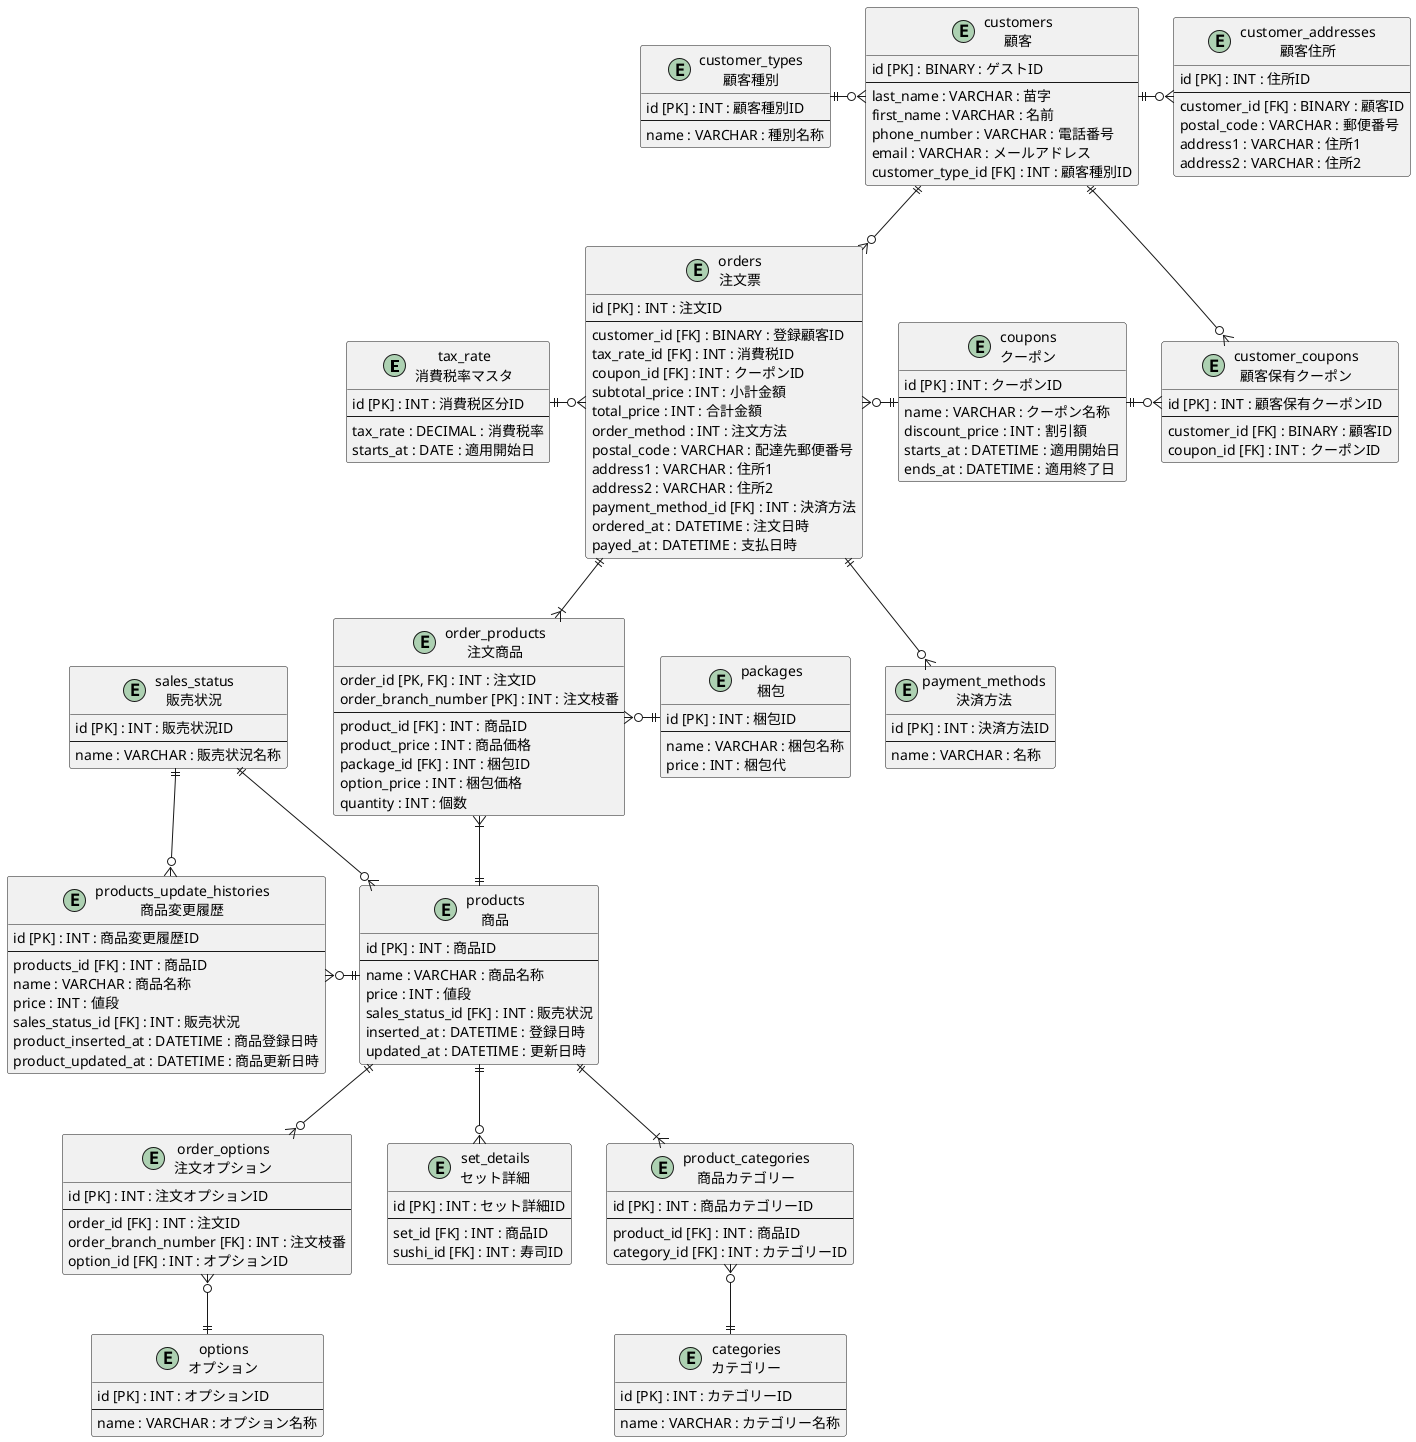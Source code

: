 @startuml dbModeling1
    Entity "tax_rate\n消費税率マスタ" as t_r{
        id [PK] : INT : 消費税区分ID
        --
        tax_rate : DECIMAL : 消費税率
        starts_at : DATE : 適用開始日
    }

    Entity "customers\n顧客" as cst {
        id [PK] : BINARY : ゲストID
        --
        last_name : VARCHAR : 苗字
        first_name : VARCHAR : 名前
        phone_number : VARCHAR : 電話番号
        email : VARCHAR : メールアドレス
        customer_type_id [FK] : INT : 顧客種別ID
    }

    Entity "customer_types\n顧客種別" as c_t{
        id [PK] : INT : 顧客種別ID
        --
        name : VARCHAR : 種別名称
    }

    Entity "customer_addresses\n顧客住所" as c_a{
        id [PK] : INT : 住所ID
        --
        customer_id [FK] : BINARY : 顧客ID
        postal_code : VARCHAR : 郵便番号
        address1 : VARCHAR : 住所1
        address2 : VARCHAR : 住所2
    }

    Entity "customer_coupons\n顧客保有クーポン" as c_c{
        id [PK] : INT : 顧客保有クーポンID
        --
        customer_id [FK] : BINARY : 顧客ID
        coupon_id [FK] : INT : クーポンID
    }

    Entity "payment_methods\n決済方法" as p_m{
        id [PK] : INT : 決済方法ID
        --
        name : VARCHAR : 名称
    }

    Entity "coupons\nクーポン" as cpn{
        id [PK] : INT : クーポンID
        --
        name : VARCHAR : クーポン名称
        discount_price : INT : 割引額
        starts_at : DATETIME : 適用開始日
        ends_at : DATETIME : 適用終了日
    }

    Entity "orders\n注文票" as o {
        id [PK] : INT : 注文ID
        --
        customer_id [FK] : BINARY : 登録顧客ID
        tax_rate_id [FK] : INT : 消費税ID
        coupon_id [FK] : INT : クーポンID
        subtotal_price : INT : 小計金額
        total_price : INT : 合計金額
        order_method : INT : 注文方法
        postal_code : VARCHAR : 配達先郵便番号
        address1 : VARCHAR : 住所1
        address2 : VARCHAR : 住所2
        payment_method_id [FK] : INT : 決済方法
        ordered_at : DATETIME : 注文日時
        payed_at : DATETIME : 支払日時
    }

    Entity "order_products\n注文商品" as o_p {
        order_id [PK, FK] : INT : 注文ID 
        order_branch_number [PK] : INT : 注文枝番 
        --
        product_id [FK] : INT : 商品ID
        product_price : INT : 商品価格
        package_id [FK] : INT : 梱包ID 
        option_price : INT : 梱包価格
        quantity : INT : 個数
    }

    Entity "order_options\n注文オプション" as o_o {
        id [PK] : INT : 注文オプションID
        --
        order_id [FK] : INT : 注文ID
        order_branch_number [FK] : INT : 注文枝番
        option_id [FK] : INT : オプションID
    }

    Entity "options\nオプション" as opt{
        id [PK] : INT : オプションID
        --
        name : VARCHAR : オプション名称
    }

    Entity "packages\n梱包" as pck{
        id [PK] : INT : 梱包ID
        --
        name : VARCHAR : 梱包名称
        price : INT : 梱包代
    }

    Entity "products\n商品" as p{
        id [PK] : INT : 商品ID
        --
        name : VARCHAR : 商品名称
        price : INT : 値段
        sales_status_id [FK] : INT : 販売状況
        inserted_at : DATETIME : 登録日時
        updated_at : DATETIME : 更新日時
    }

    Entity "products_update_histories\n商品変更履歴" as p_h {
        id [PK] : INT : 商品変更履歴ID
        --
        products_id [FK] : INT : 商品ID
        name : VARCHAR : 商品名称
        price : INT : 値段
        sales_status_id [FK] : INT : 販売状況
        product_inserted_at : DATETIME : 商品登録日時
        product_updated_at : DATETIME : 商品更新日時
    }

    Entity "sales_status\n販売状況" as s_s{
        id [PK] : INT : 販売状況ID
        --
        name : VARCHAR : 販売状況名称
    }

    Entity "set_details\nセット詳細" as s_d{
        id [PK] : INT : セット詳細ID
        --
        set_id [FK] : INT : 商品ID
        sushi_id [FK] : INT : 寿司ID
    }

    Entity "categories\nカテゴリー" as c {
        id [PK] : INT : カテゴリーID
        --
        name : VARCHAR : カテゴリー名称
    }

    Entity "product_categories\n商品カテゴリー" as p_c {
        id [PK] : INT : 商品カテゴリーID
        --
        product_id [FK] : INT : 商品ID
        category_id [FK] : INT : カテゴリーID
    }

    cst ||--o{ o
    cst ||--o{ c_c
    cst ||--r--o{ c_a
    c_t ||--r--o{ cst
    cpn ||-r-o{ c_c
    cpn ||--l--o{ o
    t_r ||-r-o{ o
    o   ||--|{ o_p
    o   ||--o{ p_m
    o_p }|--|| p
    p   ||--l--o{ p_h
    p   ||--|{ p_c
    p_c }o--|| c
    p   }o--l--|| s_s
    s_s ||--o{ p_h
    p   ||--o{ s_d
    o_p }o--r--|| pck
    p   ||--o{ o_o
    o_o }o--|| opt

    ' * 主キー
    ' + 外部キー
    ' カラム名 : 型 : 説明

    ' 1対０また1
    ' A ||--o| B
    ' 1対1
    ' A ||--|| B
    ' 1対0以上
    ' A ||--o{ B
    ' 1対1以上
    ' A ||--|{ B

@enduml
